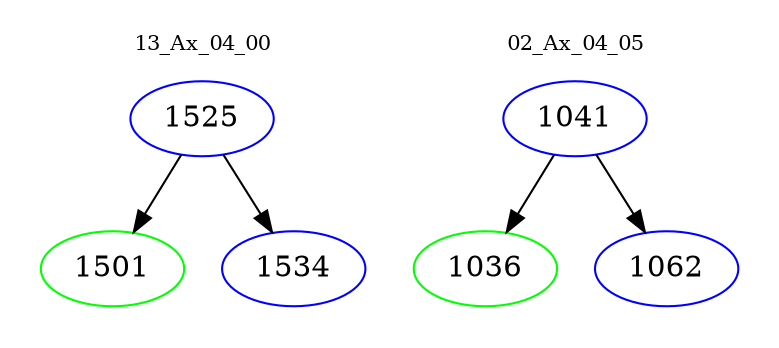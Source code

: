 digraph{
subgraph cluster_0 {
color = white
label = "13_Ax_04_00";
fontsize=10;
T0_1525 [label="1525", color="blue"]
T0_1525 -> T0_1501 [color="black"]
T0_1501 [label="1501", color="green"]
T0_1525 -> T0_1534 [color="black"]
T0_1534 [label="1534", color="blue"]
}
subgraph cluster_1 {
color = white
label = "02_Ax_04_05";
fontsize=10;
T1_1041 [label="1041", color="blue"]
T1_1041 -> T1_1036 [color="black"]
T1_1036 [label="1036", color="green"]
T1_1041 -> T1_1062 [color="black"]
T1_1062 [label="1062", color="blue"]
}
}
